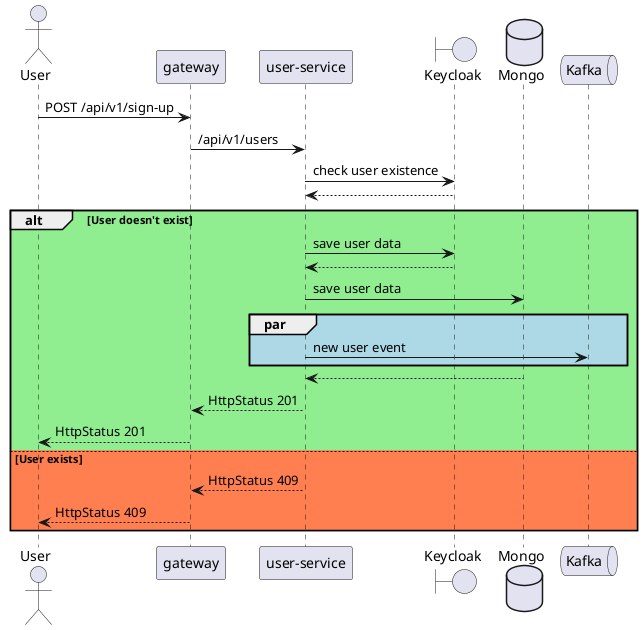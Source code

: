 @startuml

actor "User" as user
participant "gateway" as gw
participant "user-service" as us
boundary "Keycloak" as kk
database "Mongo" as user_db
queue "Kafka" as kafka

user -> gw: POST /api/v1/sign-up
gw -> us: /api/v1/users
us -> kk: check user existence
kk --> us
alt #lightgreen User doesn't exist
    us -> kk: save user data
    kk --> us
    us -> user_db: save user data
    par #lightblue
        us -> kafka: new user event
    end
    user_db --> us
    us --> gw: HttpStatus 201
    gw --> user: HttpStatus 201
else #coral User exists
     us --> gw: HttpStatus 409
     gw --> user: HttpStatus 409
end

@enduml